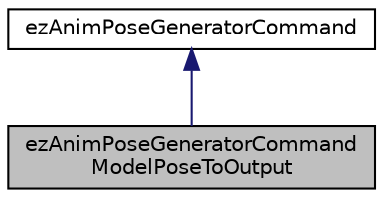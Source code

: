 digraph "ezAnimPoseGeneratorCommandModelPoseToOutput"
{
 // LATEX_PDF_SIZE
  edge [fontname="Helvetica",fontsize="10",labelfontname="Helvetica",labelfontsize="10"];
  node [fontname="Helvetica",fontsize="10",shape=record];
  Node1 [label="ezAnimPoseGeneratorCommand\lModelPoseToOutput",height=0.2,width=0.4,color="black", fillcolor="grey75", style="filled", fontcolor="black",tooltip="Accepts a single input command that outputs a model space pose and forwards it to the ezGameObject fo..."];
  Node2 -> Node1 [dir="back",color="midnightblue",fontsize="10",style="solid",fontname="Helvetica"];
  Node2 [label="ezAnimPoseGeneratorCommand",height=0.2,width=0.4,color="black", fillcolor="white", style="filled",URL="$d4/d1b/structez_anim_pose_generator_command.htm",tooltip="Base class for all pose generator commands."];
}
